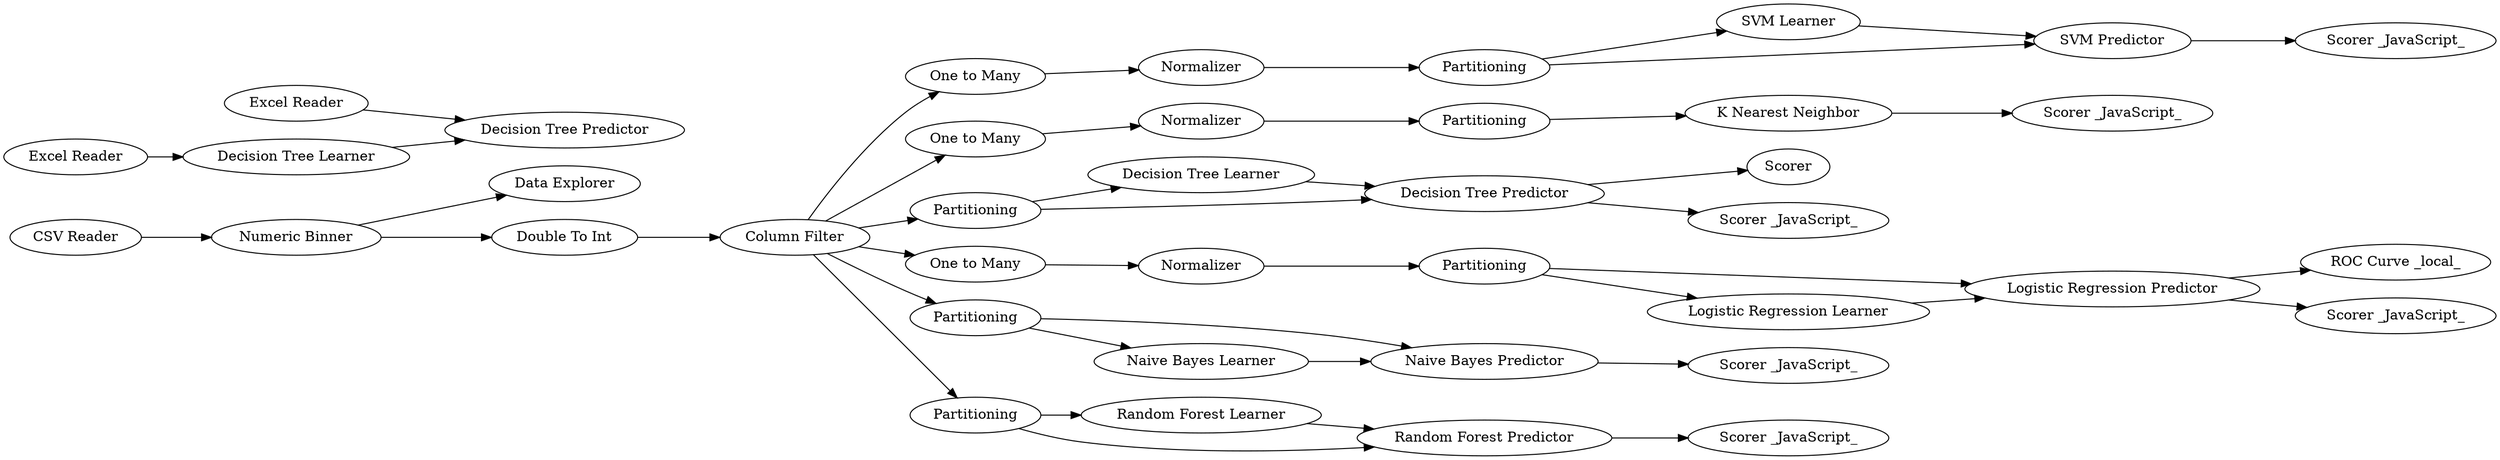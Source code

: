 digraph {
	"7529288389932201189_11" [label="Numeric Binner"]
	"7529288389932201189_19" [label="Naive Bayes Predictor"]
	"7529288389932201189_18" [label="Naive Bayes Learner"]
	"7529288389932201189_38" [label="One to Many"]
	"7529288389932201189_28" [label=Partitioning]
	"7529288389932201189_43" [label=Partitioning]
	"7529288389932201189_3" [label="Decision Tree Learner"]
	"7529288389932201189_32" [label="ROC Curve _local_"]
	"7529288389932201189_22" [label="Random Forest Learner"]
	"7529288389932201189_33" [label="Data Explorer"]
	"7529288389932201189_27" [label="Logistic Regression Predictor"]
	"7529288389932201189_34" [label="One to Many"]
	"7529288389932201189_36" [label="Double To Int"]
	"7529288389932201189_48" [label=Partitioning]
	"7529288389932201189_55" [label="CSV Reader"]
	"7529288389932201189_21" [label="Scorer _JavaScript_"]
	"7529288389932201189_29" [label="One to Many"]
	"7529288389932201189_23" [label="Random Forest Predictor"]
	"7529288389932201189_42" [label=Normalizer]
	"7529288389932201189_52" [label=Scorer]
	"7529288389932201189_50" [label="Scorer _JavaScript_"]
	"7529288389932201189_14" [label=Partitioning]
	"7529288389932201189_26" [label="Logistic Regression Learner"]
	"7529288389932201189_35" [label=Normalizer]
	"7529288389932201189_20" [label=Partitioning]
	"7529288389932201189_12" [label="Column Filter"]
	"7529288389932201189_44" [label="SVM Learner"]
	"7529288389932201189_24" [label=Partitioning]
	"7529288389932201189_30" [label=Normalizer]
	"7529288389932201189_54" [label="Excel Reader"]
	"7529288389932201189_17" [label="Scorer _JavaScript_"]
	"7529288389932201189_4" [label="Decision Tree Predictor"]
	"7529288389932201189_7" [label="Decision Tree Learner"]
	"7529288389932201189_10" [label="Scorer _JavaScript_"]
	"7529288389932201189_45" [label="SVM Predictor"]
	"7529288389932201189_8" [label="Decision Tree Predictor"]
	"7529288389932201189_13" [label="K Nearest Neighbor"]
	"7529288389932201189_25" [label="Scorer _JavaScript_"]
	"7529288389932201189_51" [label="Scorer _JavaScript_"]
	"7529288389932201189_53" [label="Excel Reader"]
	"7529288389932201189_29" -> "7529288389932201189_30"
	"7529288389932201189_20" -> "7529288389932201189_18"
	"7529288389932201189_26" -> "7529288389932201189_27"
	"7529288389932201189_18" -> "7529288389932201189_19"
	"7529288389932201189_36" -> "7529288389932201189_12"
	"7529288389932201189_13" -> "7529288389932201189_17"
	"7529288389932201189_28" -> "7529288389932201189_26"
	"7529288389932201189_8" -> "7529288389932201189_52"
	"7529288389932201189_11" -> "7529288389932201189_36"
	"7529288389932201189_7" -> "7529288389932201189_8"
	"7529288389932201189_38" -> "7529288389932201189_42"
	"7529288389932201189_27" -> "7529288389932201189_50"
	"7529288389932201189_28" -> "7529288389932201189_27"
	"7529288389932201189_53" -> "7529288389932201189_3"
	"7529288389932201189_12" -> "7529288389932201189_48"
	"7529288389932201189_27" -> "7529288389932201189_32"
	"7529288389932201189_42" -> "7529288389932201189_43"
	"7529288389932201189_14" -> "7529288389932201189_13"
	"7529288389932201189_30" -> "7529288389932201189_28"
	"7529288389932201189_48" -> "7529288389932201189_7"
	"7529288389932201189_22" -> "7529288389932201189_23"
	"7529288389932201189_12" -> "7529288389932201189_34"
	"7529288389932201189_19" -> "7529288389932201189_21"
	"7529288389932201189_12" -> "7529288389932201189_29"
	"7529288389932201189_55" -> "7529288389932201189_11"
	"7529288389932201189_35" -> "7529288389932201189_14"
	"7529288389932201189_3" -> "7529288389932201189_4"
	"7529288389932201189_43" -> "7529288389932201189_45"
	"7529288389932201189_11" -> "7529288389932201189_33"
	"7529288389932201189_24" -> "7529288389932201189_23"
	"7529288389932201189_48" -> "7529288389932201189_8"
	"7529288389932201189_12" -> "7529288389932201189_24"
	"7529288389932201189_44" -> "7529288389932201189_45"
	"7529288389932201189_12" -> "7529288389932201189_20"
	"7529288389932201189_23" -> "7529288389932201189_25"
	"7529288389932201189_43" -> "7529288389932201189_44"
	"7529288389932201189_34" -> "7529288389932201189_35"
	"7529288389932201189_54" -> "7529288389932201189_4"
	"7529288389932201189_8" -> "7529288389932201189_10"
	"7529288389932201189_12" -> "7529288389932201189_38"
	"7529288389932201189_45" -> "7529288389932201189_51"
	"7529288389932201189_20" -> "7529288389932201189_19"
	"7529288389932201189_24" -> "7529288389932201189_22"
	rankdir=LR
}
